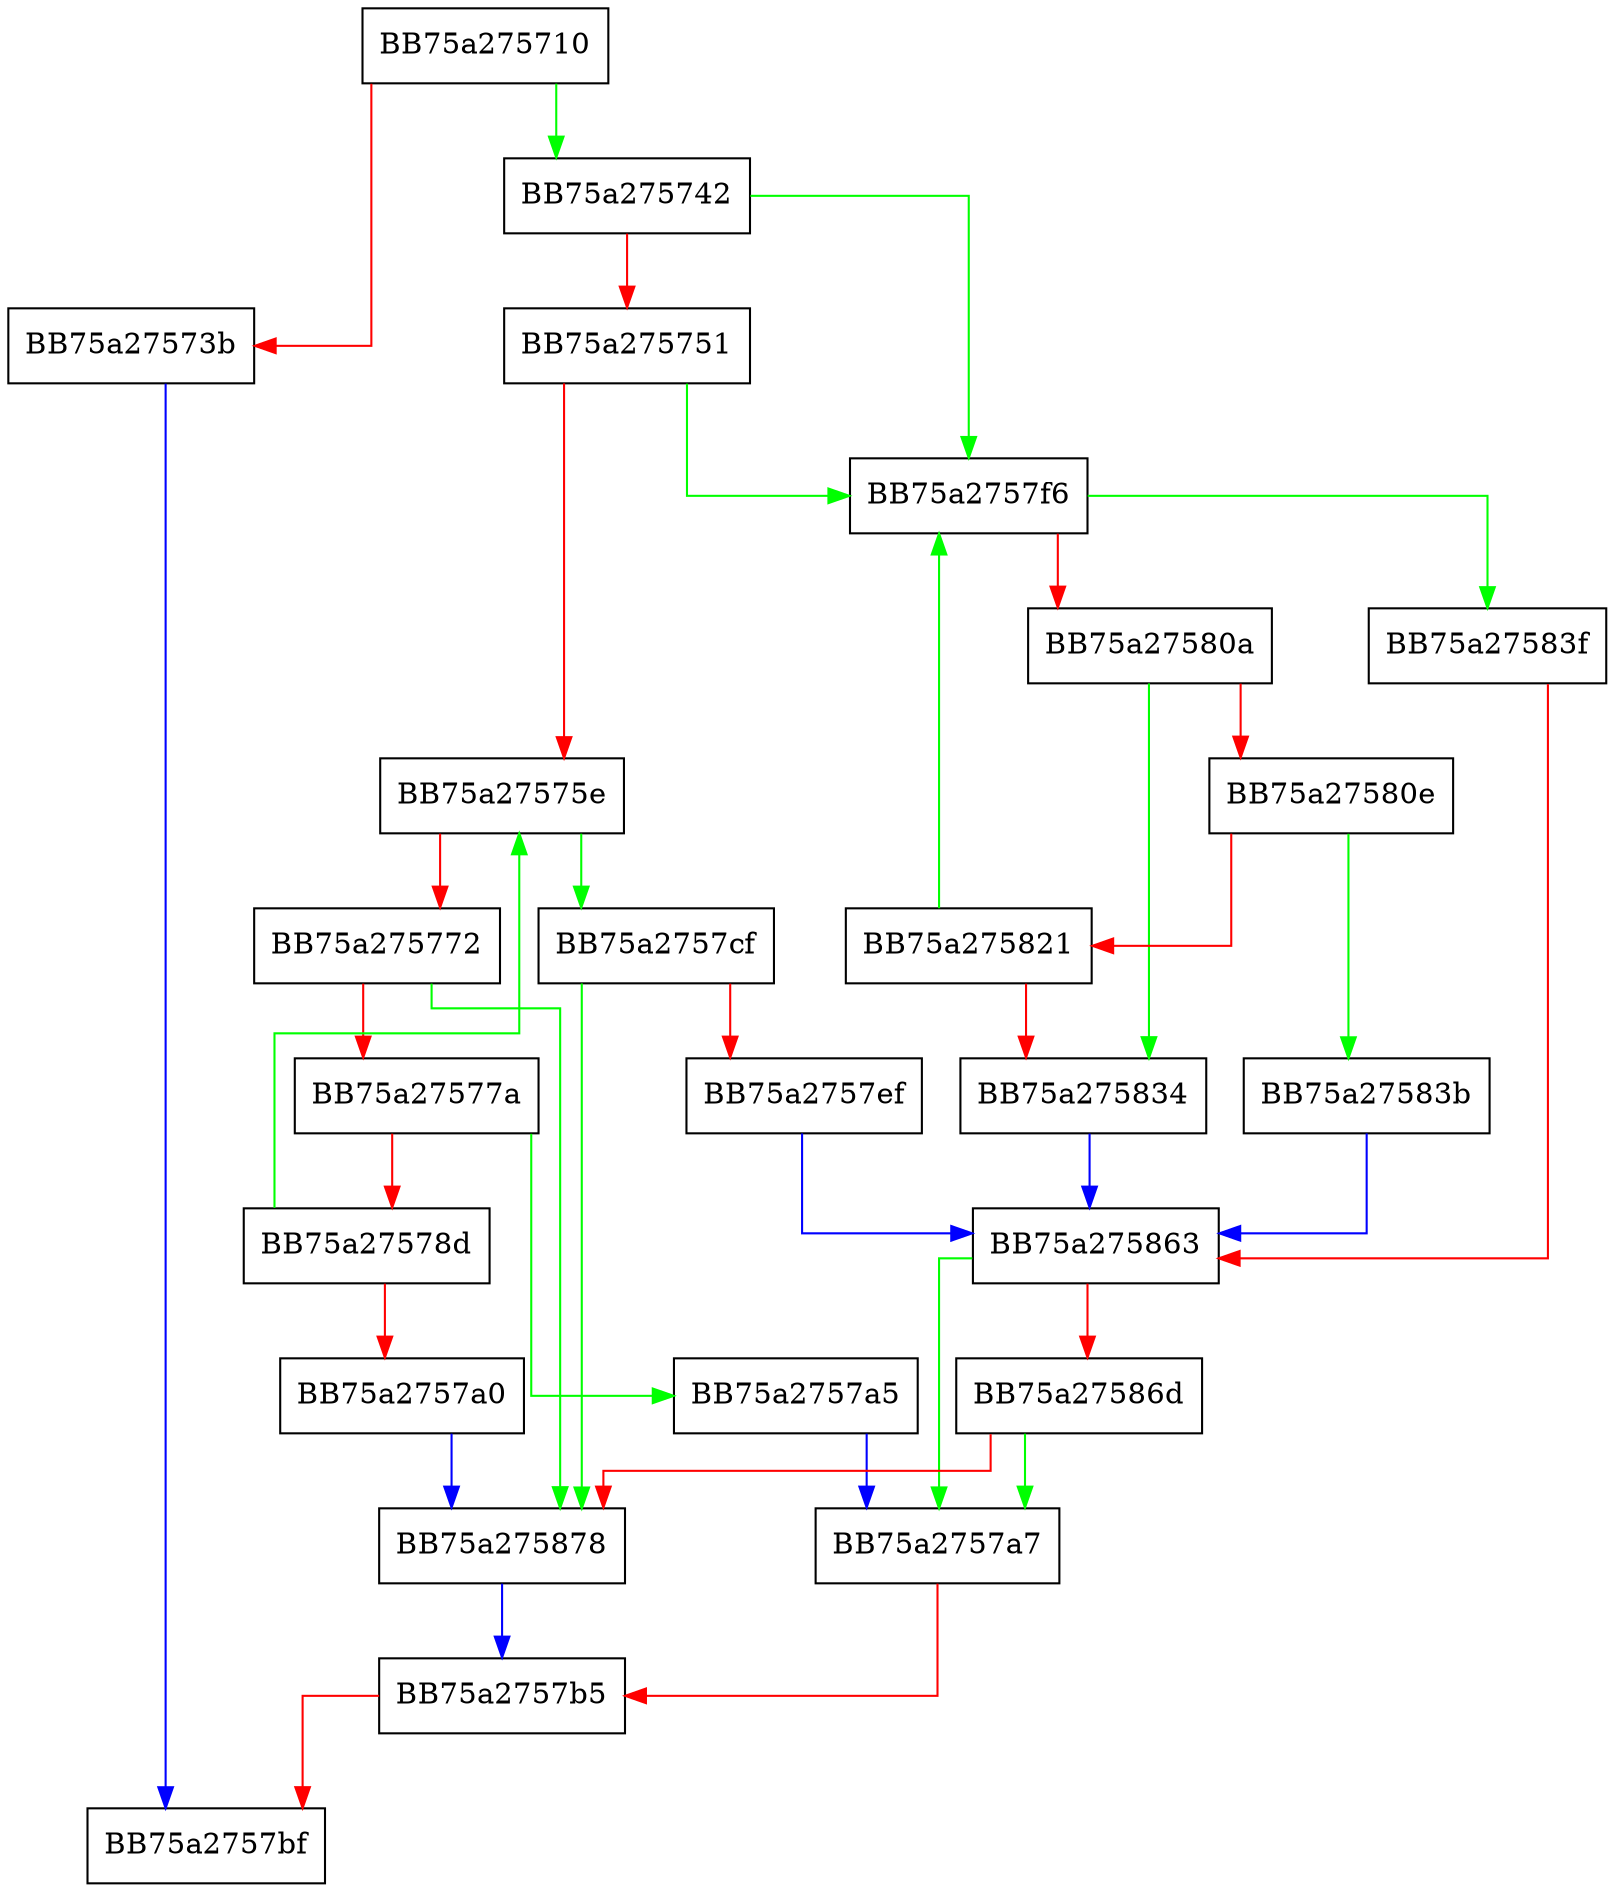 digraph winDelete {
  node [shape="box"];
  graph [splines=ortho];
  BB75a275710 -> BB75a275742 [color="green"];
  BB75a275710 -> BB75a27573b [color="red"];
  BB75a27573b -> BB75a2757bf [color="blue"];
  BB75a275742 -> BB75a2757f6 [color="green"];
  BB75a275742 -> BB75a275751 [color="red"];
  BB75a275751 -> BB75a2757f6 [color="green"];
  BB75a275751 -> BB75a27575e [color="red"];
  BB75a27575e -> BB75a2757cf [color="green"];
  BB75a27575e -> BB75a275772 [color="red"];
  BB75a275772 -> BB75a275878 [color="green"];
  BB75a275772 -> BB75a27577a [color="red"];
  BB75a27577a -> BB75a2757a5 [color="green"];
  BB75a27577a -> BB75a27578d [color="red"];
  BB75a27578d -> BB75a27575e [color="green"];
  BB75a27578d -> BB75a2757a0 [color="red"];
  BB75a2757a0 -> BB75a275878 [color="blue"];
  BB75a2757a5 -> BB75a2757a7 [color="blue"];
  BB75a2757a7 -> BB75a2757b5 [color="red"];
  BB75a2757b5 -> BB75a2757bf [color="red"];
  BB75a2757cf -> BB75a275878 [color="green"];
  BB75a2757cf -> BB75a2757ef [color="red"];
  BB75a2757ef -> BB75a275863 [color="blue"];
  BB75a2757f6 -> BB75a27583f [color="green"];
  BB75a2757f6 -> BB75a27580a [color="red"];
  BB75a27580a -> BB75a275834 [color="green"];
  BB75a27580a -> BB75a27580e [color="red"];
  BB75a27580e -> BB75a27583b [color="green"];
  BB75a27580e -> BB75a275821 [color="red"];
  BB75a275821 -> BB75a2757f6 [color="green"];
  BB75a275821 -> BB75a275834 [color="red"];
  BB75a275834 -> BB75a275863 [color="blue"];
  BB75a27583b -> BB75a275863 [color="blue"];
  BB75a27583f -> BB75a275863 [color="red"];
  BB75a275863 -> BB75a2757a7 [color="green"];
  BB75a275863 -> BB75a27586d [color="red"];
  BB75a27586d -> BB75a2757a7 [color="green"];
  BB75a27586d -> BB75a275878 [color="red"];
  BB75a275878 -> BB75a2757b5 [color="blue"];
}
